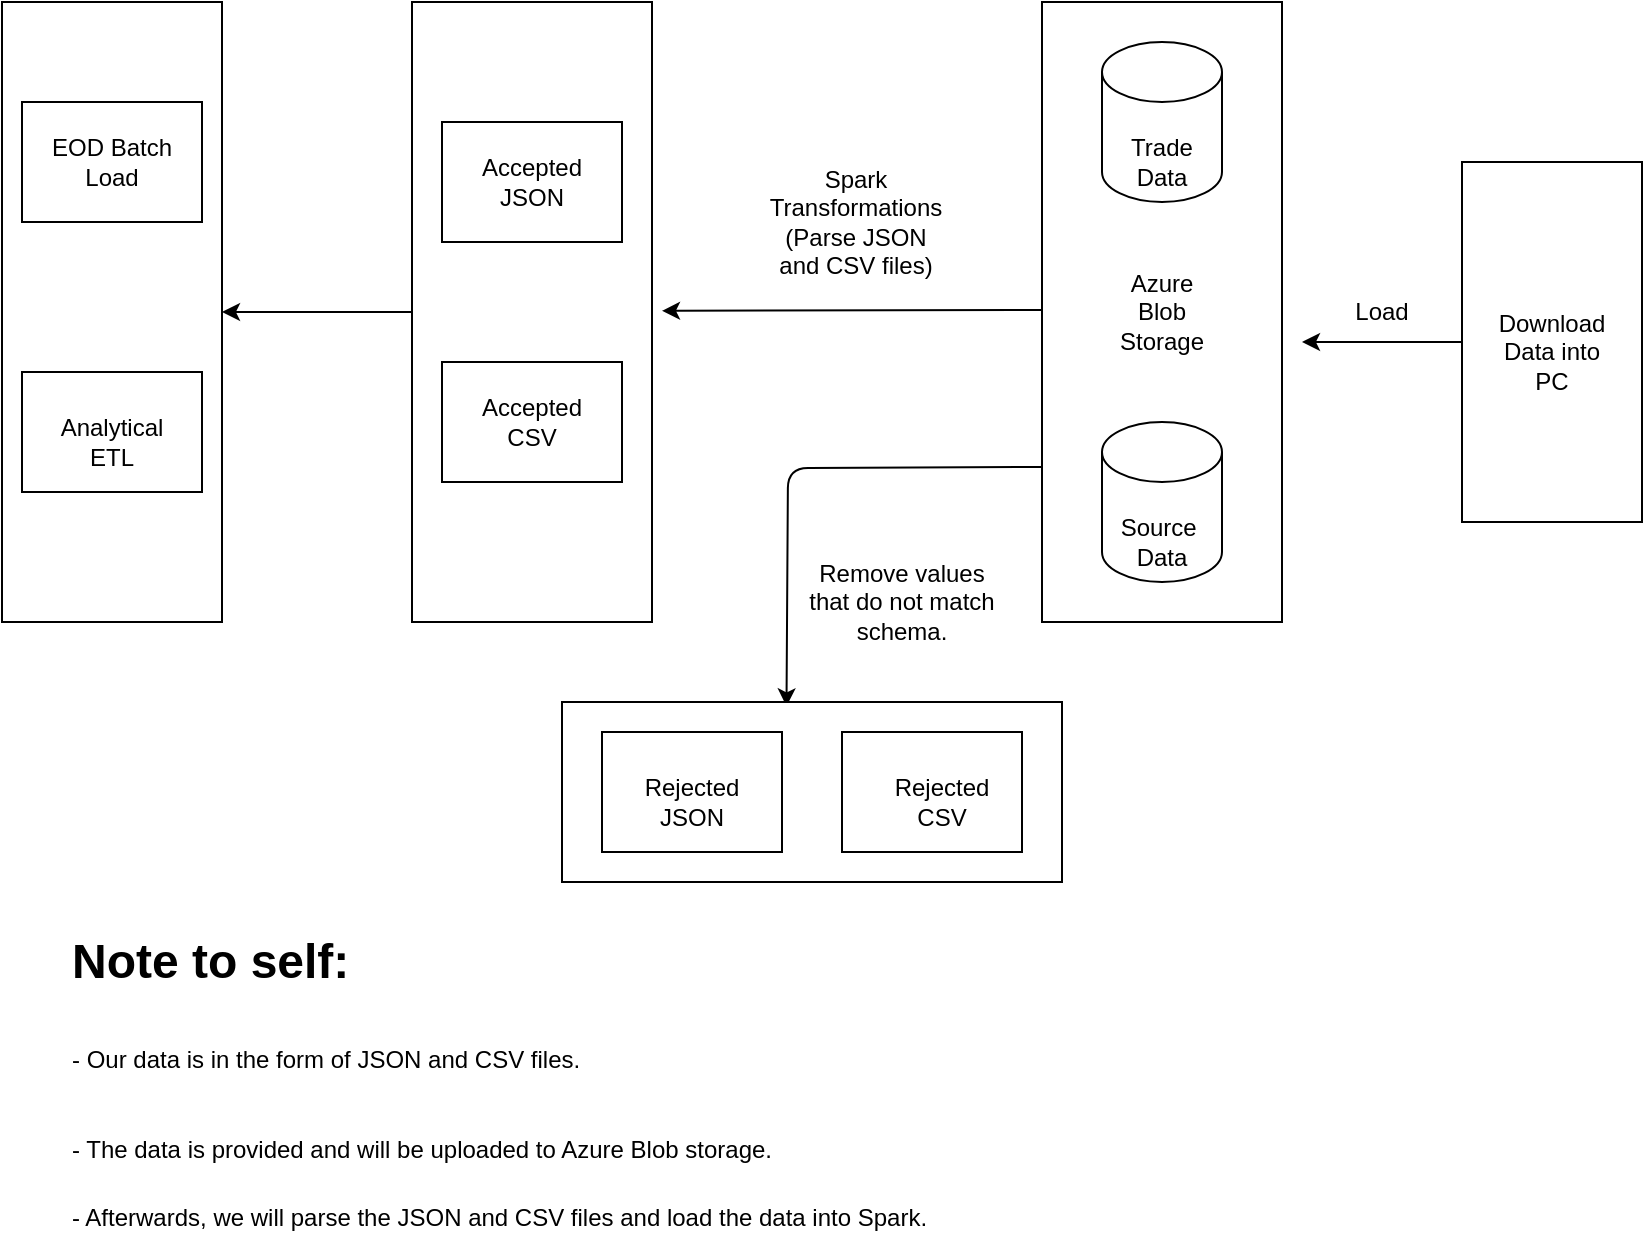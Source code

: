 <mxfile version="14.6.13" type="github">
  <diagram id="xhTGQpEdMfN5HkY3dnWF" name="Page-1">
    <mxGraphModel dx="1527" dy="1038" grid="1" gridSize="10" guides="1" tooltips="1" connect="1" arrows="1" fold="1" page="1" pageScale="1" pageWidth="827" pageHeight="1169" math="0" shadow="0">
      <root>
        <mxCell id="0" />
        <mxCell id="1" parent="0" />
        <mxCell id="jwXrqD8DB2JA0oPTdb8M-9" value="" style="rounded=0;whiteSpace=wrap;html=1;" vertex="1" parent="1">
          <mxGeometry x="520" y="60" width="120" height="310" as="geometry" />
        </mxCell>
        <mxCell id="jwXrqD8DB2JA0oPTdb8M-1" value="" style="shape=cylinder3;whiteSpace=wrap;html=1;boundedLbl=1;backgroundOutline=1;size=15;" vertex="1" parent="1">
          <mxGeometry x="550" y="80" width="60" height="80" as="geometry" />
        </mxCell>
        <mxCell id="jwXrqD8DB2JA0oPTdb8M-2" value="" style="shape=cylinder3;whiteSpace=wrap;html=1;boundedLbl=1;backgroundOutline=1;size=15;" vertex="1" parent="1">
          <mxGeometry x="550" y="270" width="60" height="80" as="geometry" />
        </mxCell>
        <mxCell id="jwXrqD8DB2JA0oPTdb8M-3" value="Trade Data" style="text;html=1;strokeColor=none;fillColor=none;align=center;verticalAlign=middle;whiteSpace=wrap;rounded=0;" vertex="1" parent="1">
          <mxGeometry x="560" y="130" width="40" height="20" as="geometry" />
        </mxCell>
        <mxCell id="jwXrqD8DB2JA0oPTdb8M-4" value="Source&amp;nbsp;&lt;br&gt;Data" style="text;html=1;strokeColor=none;fillColor=none;align=center;verticalAlign=middle;whiteSpace=wrap;rounded=0;" vertex="1" parent="1">
          <mxGeometry x="560" y="320" width="40" height="20" as="geometry" />
        </mxCell>
        <mxCell id="jwXrqD8DB2JA0oPTdb8M-7" value="&lt;h1&gt;Note to self:&lt;/h1&gt;&lt;h1&gt;&lt;span style=&quot;font-size: 12px ; font-weight: normal&quot;&gt;- Our data is in&amp;nbsp;the form of JSON and CSV files.&lt;/span&gt;&lt;/h1&gt;&lt;h1&gt;&lt;span style=&quot;font-size: 12px ; font-weight: normal&quot;&gt;- The data is provided and will be uploaded to Azure Blob storage.&lt;/span&gt;&lt;/h1&gt;&lt;div&gt;- Afterwards, we will parse the JSON and CSV files&amp;nbsp;and load the data into Spark.&lt;/div&gt;&lt;div&gt;&lt;br&gt;&lt;/div&gt;&lt;div&gt;&lt;br&gt;&lt;/div&gt;&lt;div&gt;&lt;br&gt;&lt;/div&gt;" style="text;html=1;strokeColor=none;fillColor=none;spacing=5;spacingTop=-20;whiteSpace=wrap;overflow=hidden;rounded=0;" vertex="1" parent="1">
          <mxGeometry x="30" y="520" width="490" height="165" as="geometry" />
        </mxCell>
        <mxCell id="jwXrqD8DB2JA0oPTdb8M-10" value="Azure Blob Storage" style="text;html=1;strokeColor=none;fillColor=none;align=center;verticalAlign=middle;whiteSpace=wrap;rounded=0;" vertex="1" parent="1">
          <mxGeometry x="560" y="205" width="40" height="20" as="geometry" />
        </mxCell>
        <mxCell id="jwXrqD8DB2JA0oPTdb8M-11" value="" style="endArrow=classic;html=1;" edge="1" parent="1">
          <mxGeometry width="50" height="50" relative="1" as="geometry">
            <mxPoint x="520" y="214" as="sourcePoint" />
            <mxPoint x="330" y="214.41" as="targetPoint" />
          </mxGeometry>
        </mxCell>
        <mxCell id="jwXrqD8DB2JA0oPTdb8M-12" value="Spark Transformations&lt;br&gt;(Parse JSON and CSV files)" style="text;html=1;strokeColor=none;fillColor=none;align=center;verticalAlign=middle;whiteSpace=wrap;rounded=0;" vertex="1" parent="1">
          <mxGeometry x="380" y="160" width="94" height="20" as="geometry" />
        </mxCell>
        <mxCell id="jwXrqD8DB2JA0oPTdb8M-15" value="" style="rounded=0;whiteSpace=wrap;html=1;" vertex="1" parent="1">
          <mxGeometry x="730" y="140" width="90" height="180" as="geometry" />
        </mxCell>
        <mxCell id="jwXrqD8DB2JA0oPTdb8M-16" value="Download&lt;br&gt;Data into PC" style="text;html=1;strokeColor=none;fillColor=none;align=center;verticalAlign=middle;whiteSpace=wrap;rounded=0;" vertex="1" parent="1">
          <mxGeometry x="755" y="225" width="40" height="20" as="geometry" />
        </mxCell>
        <mxCell id="jwXrqD8DB2JA0oPTdb8M-18" value="" style="endArrow=classic;html=1;exitX=0;exitY=0.5;exitDx=0;exitDy=0;" edge="1" parent="1" source="jwXrqD8DB2JA0oPTdb8M-15">
          <mxGeometry width="50" height="50" relative="1" as="geometry">
            <mxPoint x="630" y="470" as="sourcePoint" />
            <mxPoint x="650" y="230" as="targetPoint" />
          </mxGeometry>
        </mxCell>
        <mxCell id="jwXrqD8DB2JA0oPTdb8M-19" value="Load" style="text;html=1;strokeColor=none;fillColor=none;align=center;verticalAlign=middle;whiteSpace=wrap;rounded=0;" vertex="1" parent="1">
          <mxGeometry x="670" y="205" width="40" height="20" as="geometry" />
        </mxCell>
        <mxCell id="jwXrqD8DB2JA0oPTdb8M-20" value="" style="rounded=0;whiteSpace=wrap;html=1;" vertex="1" parent="1">
          <mxGeometry x="205" y="60" width="120" height="310" as="geometry" />
        </mxCell>
        <mxCell id="jwXrqD8DB2JA0oPTdb8M-21" value="" style="endArrow=classic;html=1;exitX=0;exitY=0.75;exitDx=0;exitDy=0;entryX=0.449;entryY=0.024;entryDx=0;entryDy=0;entryPerimeter=0;" edge="1" parent="1" source="jwXrqD8DB2JA0oPTdb8M-9" target="jwXrqD8DB2JA0oPTdb8M-22">
          <mxGeometry width="50" height="50" relative="1" as="geometry">
            <mxPoint x="630" y="470" as="sourcePoint" />
            <mxPoint x="386" y="400" as="targetPoint" />
            <Array as="points">
              <mxPoint x="393" y="293" />
            </Array>
          </mxGeometry>
        </mxCell>
        <mxCell id="jwXrqD8DB2JA0oPTdb8M-22" value="" style="rounded=0;whiteSpace=wrap;html=1;" vertex="1" parent="1">
          <mxGeometry x="280" y="410" width="250" height="90" as="geometry" />
        </mxCell>
        <mxCell id="jwXrqD8DB2JA0oPTdb8M-23" value="Remove values that do not match schema." style="text;html=1;strokeColor=none;fillColor=none;align=center;verticalAlign=middle;whiteSpace=wrap;rounded=0;" vertex="1" parent="1">
          <mxGeometry x="400" y="350" width="100" height="20" as="geometry" />
        </mxCell>
        <mxCell id="jwXrqD8DB2JA0oPTdb8M-24" value="" style="rounded=0;whiteSpace=wrap;html=1;" vertex="1" parent="1">
          <mxGeometry x="300" y="425" width="90" height="60" as="geometry" />
        </mxCell>
        <mxCell id="jwXrqD8DB2JA0oPTdb8M-25" value="" style="rounded=0;whiteSpace=wrap;html=1;" vertex="1" parent="1">
          <mxGeometry x="420" y="425" width="90" height="60" as="geometry" />
        </mxCell>
        <mxCell id="jwXrqD8DB2JA0oPTdb8M-27" value="Rejected&lt;br&gt;CSV" style="text;html=1;strokeColor=none;fillColor=none;align=center;verticalAlign=middle;whiteSpace=wrap;rounded=0;" vertex="1" parent="1">
          <mxGeometry x="450" y="450" width="40" height="20" as="geometry" />
        </mxCell>
        <mxCell id="jwXrqD8DB2JA0oPTdb8M-28" value="Rejected&lt;br&gt;JSON" style="text;html=1;strokeColor=none;fillColor=none;align=center;verticalAlign=middle;whiteSpace=wrap;rounded=0;" vertex="1" parent="1">
          <mxGeometry x="325" y="450" width="40" height="20" as="geometry" />
        </mxCell>
        <mxCell id="jwXrqD8DB2JA0oPTdb8M-29" value="" style="rounded=0;whiteSpace=wrap;html=1;" vertex="1" parent="1">
          <mxGeometry x="220" y="120" width="90" height="60" as="geometry" />
        </mxCell>
        <mxCell id="jwXrqD8DB2JA0oPTdb8M-30" value="" style="rounded=0;whiteSpace=wrap;html=1;" vertex="1" parent="1">
          <mxGeometry x="220" y="240" width="90" height="60" as="geometry" />
        </mxCell>
        <mxCell id="jwXrqD8DB2JA0oPTdb8M-31" value="Accepted&lt;br&gt;JSON" style="text;html=1;strokeColor=none;fillColor=none;align=center;verticalAlign=middle;whiteSpace=wrap;rounded=0;" vertex="1" parent="1">
          <mxGeometry x="245" y="140" width="40" height="20" as="geometry" />
        </mxCell>
        <mxCell id="jwXrqD8DB2JA0oPTdb8M-32" value="Accepted&lt;br&gt;CSV" style="text;html=1;strokeColor=none;fillColor=none;align=center;verticalAlign=middle;whiteSpace=wrap;rounded=0;" vertex="1" parent="1">
          <mxGeometry x="245" y="260" width="40" height="20" as="geometry" />
        </mxCell>
        <mxCell id="jwXrqD8DB2JA0oPTdb8M-34" value="" style="rounded=0;whiteSpace=wrap;html=1;" vertex="1" parent="1">
          <mxGeometry y="60" width="110" height="310" as="geometry" />
        </mxCell>
        <mxCell id="jwXrqD8DB2JA0oPTdb8M-35" value="" style="endArrow=classic;html=1;entryX=1;entryY=0.5;entryDx=0;entryDy=0;exitX=0;exitY=0.5;exitDx=0;exitDy=0;" edge="1" parent="1" source="jwXrqD8DB2JA0oPTdb8M-20" target="jwXrqD8DB2JA0oPTdb8M-34">
          <mxGeometry width="50" height="50" relative="1" as="geometry">
            <mxPoint x="630" y="470" as="sourcePoint" />
            <mxPoint x="680" y="420" as="targetPoint" />
          </mxGeometry>
        </mxCell>
        <mxCell id="jwXrqD8DB2JA0oPTdb8M-37" value="" style="rounded=0;whiteSpace=wrap;html=1;" vertex="1" parent="1">
          <mxGeometry x="10" y="110" width="90" height="60" as="geometry" />
        </mxCell>
        <mxCell id="jwXrqD8DB2JA0oPTdb8M-38" value="" style="rounded=0;whiteSpace=wrap;html=1;" vertex="1" parent="1">
          <mxGeometry x="10" y="245" width="90" height="60" as="geometry" />
        </mxCell>
        <mxCell id="jwXrqD8DB2JA0oPTdb8M-39" value="EOD Batch Load" style="text;html=1;strokeColor=none;fillColor=none;align=center;verticalAlign=middle;whiteSpace=wrap;rounded=0;" vertex="1" parent="1">
          <mxGeometry x="20" y="130" width="70" height="20" as="geometry" />
        </mxCell>
        <mxCell id="jwXrqD8DB2JA0oPTdb8M-40" value="Analytical ETL" style="text;html=1;strokeColor=none;fillColor=none;align=center;verticalAlign=middle;whiteSpace=wrap;rounded=0;" vertex="1" parent="1">
          <mxGeometry x="35" y="270" width="40" height="20" as="geometry" />
        </mxCell>
      </root>
    </mxGraphModel>
  </diagram>
</mxfile>
